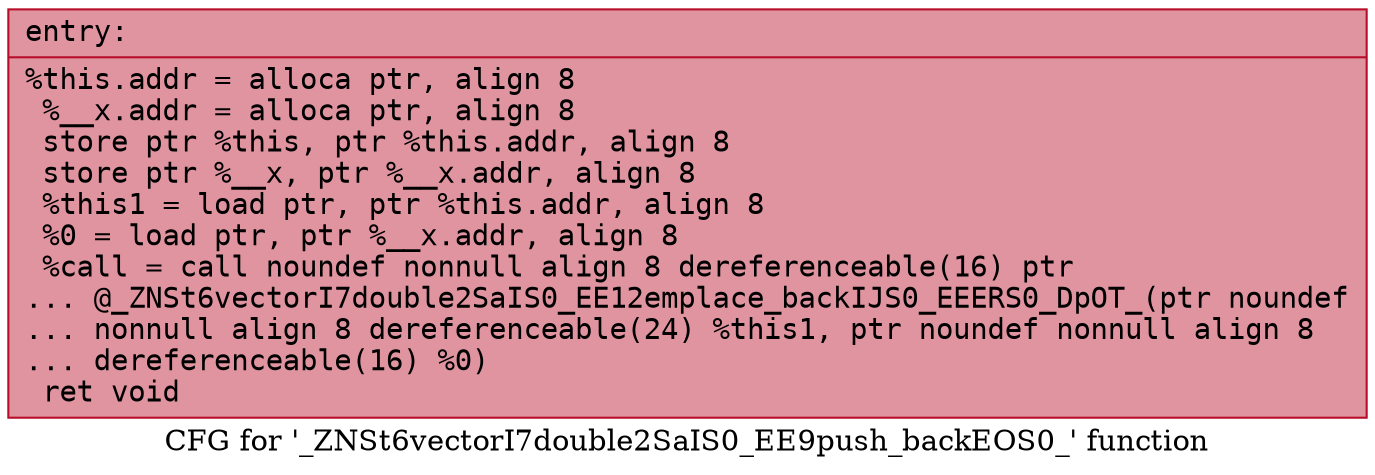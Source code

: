 digraph "CFG for '_ZNSt6vectorI7double2SaIS0_EE9push_backEOS0_' function" {
	label="CFG for '_ZNSt6vectorI7double2SaIS0_EE9push_backEOS0_' function";

	Node0x5579924c2190 [shape=record,color="#b70d28ff", style=filled, fillcolor="#b70d2870" fontname="Courier",label="{entry:\l|  %this.addr = alloca ptr, align 8\l  %__x.addr = alloca ptr, align 8\l  store ptr %this, ptr %this.addr, align 8\l  store ptr %__x, ptr %__x.addr, align 8\l  %this1 = load ptr, ptr %this.addr, align 8\l  %0 = load ptr, ptr %__x.addr, align 8\l  %call = call noundef nonnull align 8 dereferenceable(16) ptr\l... @_ZNSt6vectorI7double2SaIS0_EE12emplace_backIJS0_EEERS0_DpOT_(ptr noundef\l... nonnull align 8 dereferenceable(24) %this1, ptr noundef nonnull align 8\l... dereferenceable(16) %0)\l  ret void\l}"];
}
